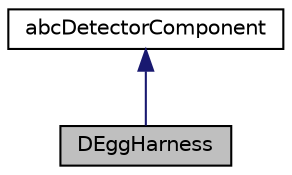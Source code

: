 digraph "DEggHarness"
{
 // LATEX_PDF_SIZE
  edge [fontname="Helvetica",fontsize="10",labelfontname="Helvetica",labelfontsize="10"];
  node [fontname="Helvetica",fontsize="10",shape=record];
  Node1 [label="DEggHarness",height=0.2,width=0.4,color="black", fillcolor="grey75", style="filled", fontcolor="black",tooltip=" "];
  Node2 -> Node1 [dir="back",color="midnightblue",fontsize="10",style="solid",fontname="Helvetica"];
  Node2 [label="abcDetectorComponent",height=0.2,width=0.4,color="black", fillcolor="white", style="filled",URL="$classabc_detector_component.html",tooltip="Abstract base class used for constructing detector components."];
}

